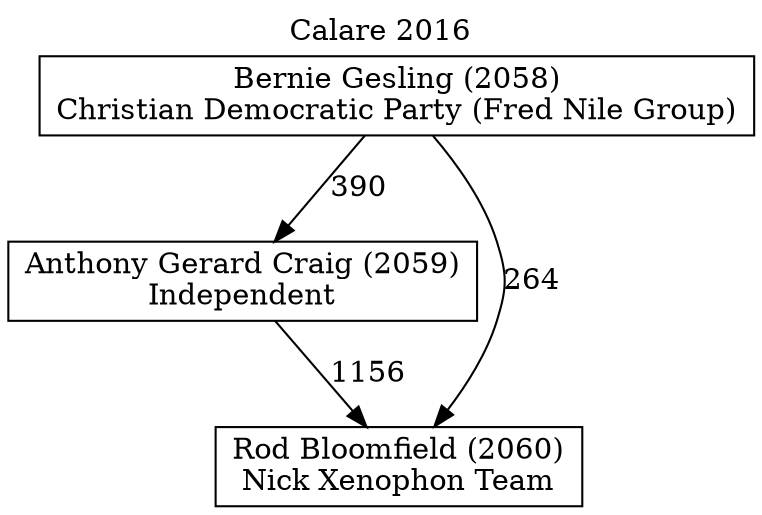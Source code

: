 // House preference flow
digraph "Rod Bloomfield (2060)_Calare_2016" {
	graph [label="Calare 2016" labelloc=t mclimit=10]
	node [shape=box]
	"Anthony Gerard Craig (2059)" [label="Anthony Gerard Craig (2059)
Independent"]
	"Rod Bloomfield (2060)" [label="Rod Bloomfield (2060)
Nick Xenophon Team"]
	"Bernie Gesling (2058)" [label="Bernie Gesling (2058)
Christian Democratic Party (Fred Nile Group)"]
	"Bernie Gesling (2058)" -> "Anthony Gerard Craig (2059)" [label=390]
	"Anthony Gerard Craig (2059)" -> "Rod Bloomfield (2060)" [label=1156]
	"Bernie Gesling (2058)" -> "Rod Bloomfield (2060)" [label=264]
}
